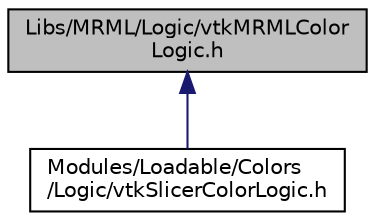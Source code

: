 digraph "Libs/MRML/Logic/vtkMRMLColorLogic.h"
{
  bgcolor="transparent";
  edge [fontname="Helvetica",fontsize="10",labelfontname="Helvetica",labelfontsize="10"];
  node [fontname="Helvetica",fontsize="10",shape=record];
  Node11 [label="Libs/MRML/Logic/vtkMRMLColor\lLogic.h",height=0.2,width=0.4,color="black", fillcolor="grey75", style="filled", fontcolor="black"];
  Node11 -> Node12 [dir="back",color="midnightblue",fontsize="10",style="solid",fontname="Helvetica"];
  Node12 [label="Modules/Loadable/Colors\l/Logic/vtkSlicerColorLogic.h",height=0.2,width=0.4,color="black",URL="$vtkSlicerColorLogic_8h.html"];
}

